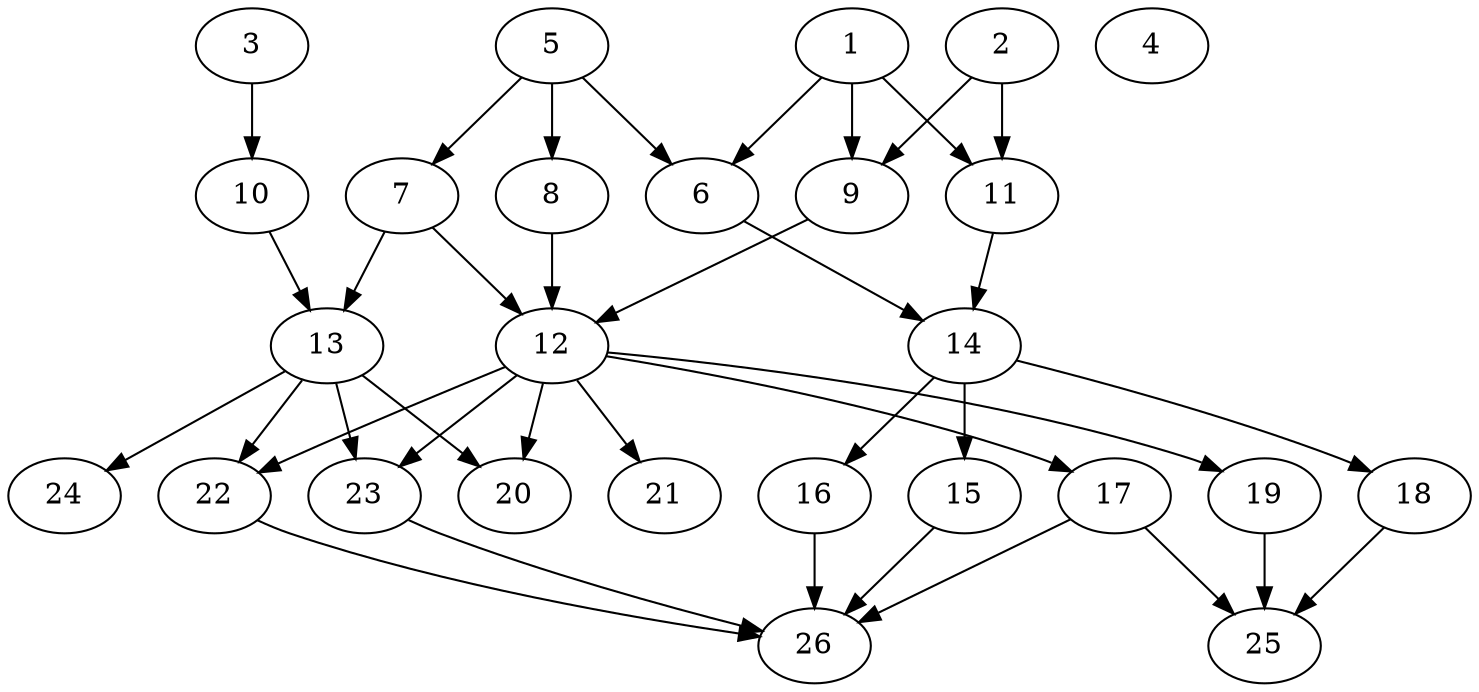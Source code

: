 // DAG (tier=2-normal, mode=data, n=26, ccr=0.407, fat=0.607, density=0.520, regular=0.467, jump=0.111, mindata=2097152, maxdata=16777216)
// DAG automatically generated by daggen at Sun Aug 24 16:33:34 2025
// /home/ermia/Project/Environments/daggen/bin/daggen --dot --ccr 0.407 --fat 0.607 --regular 0.467 --density 0.520 --jump 0.111 --mindata 2097152 --maxdata 16777216 -n 26 
digraph G {
  1 [size="79300696738051824", alpha="0.18", expect_size="39650348369025912"]
  1 -> 6 [size ="172521999564800"]
  1 -> 9 [size ="172521999564800"]
  1 -> 11 [size ="172521999564800"]
  2 [size="1888554923772990193664", alpha="0.07", expect_size="944277461886495096832"]
  2 -> 9 [size ="1222296027004928"]
  2 -> 11 [size ="1222296027004928"]
  3 [size="1972634349546944", alpha="0.11", expect_size="986317174773472"]
  3 -> 10 [size ="80198984794112"]
  4 [size="1047226948853549760512", alpha="0.17", expect_size="523613474426774880256"]
  5 [size="11266010020736668", alpha="0.06", expect_size="5633005010368334"]
  5 -> 6 [size ="538886065356800"]
  5 -> 7 [size ="538886065356800"]
  5 -> 8 [size ="538886065356800"]
  6 [size="3241691866131528192", alpha="0.02", expect_size="1620845933065764096"]
  6 -> 14 [size ="2197974419505152"]
  7 [size="58973154867606200", alpha="0.05", expect_size="29486577433803100"]
  7 -> 12 [size ="1473836692275200"]
  7 -> 13 [size ="1473836692275200"]
  8 [size="1352229771643795275776", alpha="0.16", expect_size="676114885821897637888"]
  8 -> 12 [size ="978266051575808"]
  9 [size="10837460205530462", alpha="0.02", expect_size="5418730102765231"]
  9 -> 12 [size ="481979216691200"]
  10 [size="253338605954084896", alpha="0.05", expect_size="126669302977042448"]
  10 -> 13 [size ="166563663577088"]
  11 [size="85848373344557072", alpha="0.06", expect_size="42924186672278536"]
  11 -> 14 [size ="1428381979639808"]
  12 [size="1666285724932117504", alpha="0.06", expect_size="833142862466058752"]
  12 -> 17 [size ="1759085737279488"]
  12 -> 19 [size ="1759085737279488"]
  12 -> 20 [size ="1759085737279488"]
  12 -> 21 [size ="1759085737279488"]
  12 -> 22 [size ="1759085737279488"]
  12 -> 23 [size ="1759085737279488"]
  13 [size="1165975495563303936", alpha="0.09", expect_size="582987747781651968"]
  13 -> 20 [size ="590914091220992"]
  13 -> 22 [size ="590914091220992"]
  13 -> 23 [size ="590914091220992"]
  13 -> 24 [size ="590914091220992"]
  14 [size="15829283869862920192", alpha="0.16", expect_size="7914641934931460096"]
  14 -> 15 [size ="50434861432832"]
  14 -> 16 [size ="50434861432832"]
  14 -> 18 [size ="50434861432832"]
  15 [size="6075186752131770", alpha="0.14", expect_size="3037593376065885"]
  15 -> 26 [size ="100308994752512"]
  16 [size="242761355571507494912", alpha="0.13", expect_size="121380677785753747456"]
  16 -> 26 [size ="311321912410112"]
  17 [size="1683143711640193792", alpha="0.02", expect_size="841571855820096896"]
  17 -> 25 [size ="2014843011858432"]
  17 -> 26 [size ="2014843011858432"]
  18 [size="958092150032887040", alpha="0.08", expect_size="479046075016443520"]
  18 -> 25 [size ="1056404953628672"]
  19 [size="2061683983265999", alpha="0.00", expect_size="1030841991632999"]
  19 -> 25 [size ="130949534711808"]
  20 [size="379775221699132260352", alpha="0.16", expect_size="189887610849566130176"]
  21 [size="40429188464633360", alpha="0.11", expect_size="20214594232316680"]
  22 [size="1190878815073326592", alpha="0.10", expect_size="595439407536663296"]
  22 -> 26 [size ="519696419913728"]
  23 [size="1811707445534261248000", alpha="0.19", expect_size="905853722767130624000"]
  23 -> 26 [size ="1188909232947200"]
  24 [size="4758092627261832", alpha="0.01", expect_size="2379046313630916"]
  25 [size="53377837081924480", alpha="0.10", expect_size="26688918540962240"]
  26 [size="1260832075808768000000", alpha="0.15", expect_size="630416037904384000000"]
}